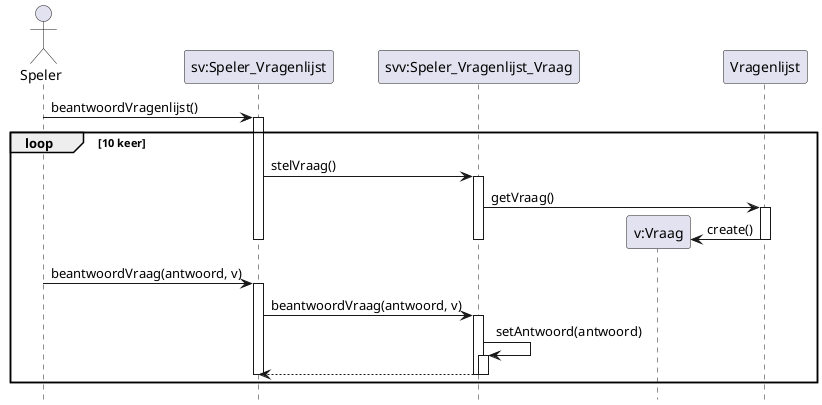 @startuml
hide footbox
autoactivate on

actor Speler

participant "sv:Speler_Vragenlijst"
participant "svv:Speler_Vragenlijst_Vraag"
participant "v:Vraag"
participant Vragenlijst

Speler -> "sv:Speler_Vragenlijst" : beantwoordVragenlijst()
loop 10 keer
    "sv:Speler_Vragenlijst" -> "svv:Speler_Vragenlijst_Vraag": stelVraag()
        "svv:Speler_Vragenlijst_Vraag" -> "Vragenlijst" : getVraag()
        "Vragenlijst" -> "v:Vraag" **: create()
        deactivate "Vragenlijst"
        deactivate "svv:Speler_Vragenlijst_Vraag"
        deactivate "sv:Speler_Vragenlijst"
        Speler -> "sv:Speler_Vragenlijst" : beantwoordVraag(antwoord, v)
        "sv:Speler_Vragenlijst" -> "svv:Speler_Vragenlijst_Vraag" : beantwoordVraag(antwoord, v)
        "svv:Speler_Vragenlijst_Vraag" -> "svv:Speler_Vragenlijst_Vraag":  setAntwoord(antwoord)
    "svv:Speler_Vragenlijst_Vraag" --> "sv:Speler_Vragenlijst"
    deactivate "svv:Speler_Vragenlijst_Vraag"
    deactivate "sv:Speler_Vragenlijst"
end


@enduml